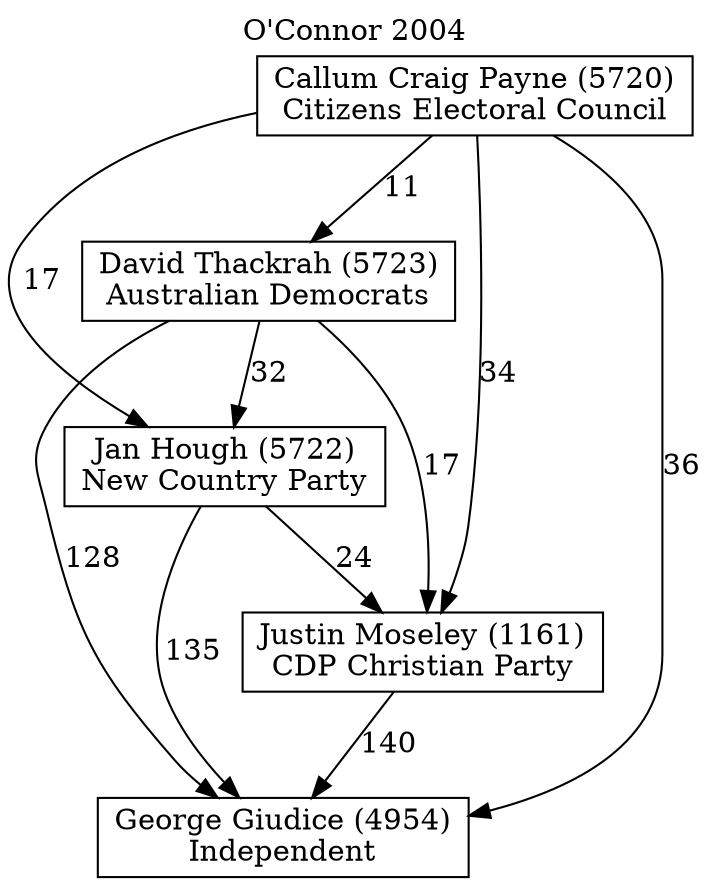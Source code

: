// House preference flow
digraph "George Giudice (4954)_O'Connor_2004" {
	graph [label="O'Connor 2004" labelloc=t mclimit=10]
	node [shape=box]
	"George Giudice (4954)" [label="George Giudice (4954)
Independent"]
	"Justin Moseley (1161)" [label="Justin Moseley (1161)
CDP Christian Party"]
	"Jan Hough (5722)" [label="Jan Hough (5722)
New Country Party"]
	"David Thackrah (5723)" [label="David Thackrah (5723)
Australian Democrats"]
	"Callum Craig Payne (5720)" [label="Callum Craig Payne (5720)
Citizens Electoral Council"]
	"Justin Moseley (1161)" -> "George Giudice (4954)" [label=140]
	"Jan Hough (5722)" -> "Justin Moseley (1161)" [label=24]
	"David Thackrah (5723)" -> "Jan Hough (5722)" [label=32]
	"Callum Craig Payne (5720)" -> "David Thackrah (5723)" [label=11]
	"Jan Hough (5722)" -> "George Giudice (4954)" [label=135]
	"David Thackrah (5723)" -> "George Giudice (4954)" [label=128]
	"Callum Craig Payne (5720)" -> "George Giudice (4954)" [label=36]
	"Callum Craig Payne (5720)" -> "Jan Hough (5722)" [label=17]
	"David Thackrah (5723)" -> "Justin Moseley (1161)" [label=17]
	"Callum Craig Payne (5720)" -> "Justin Moseley (1161)" [label=34]
}
